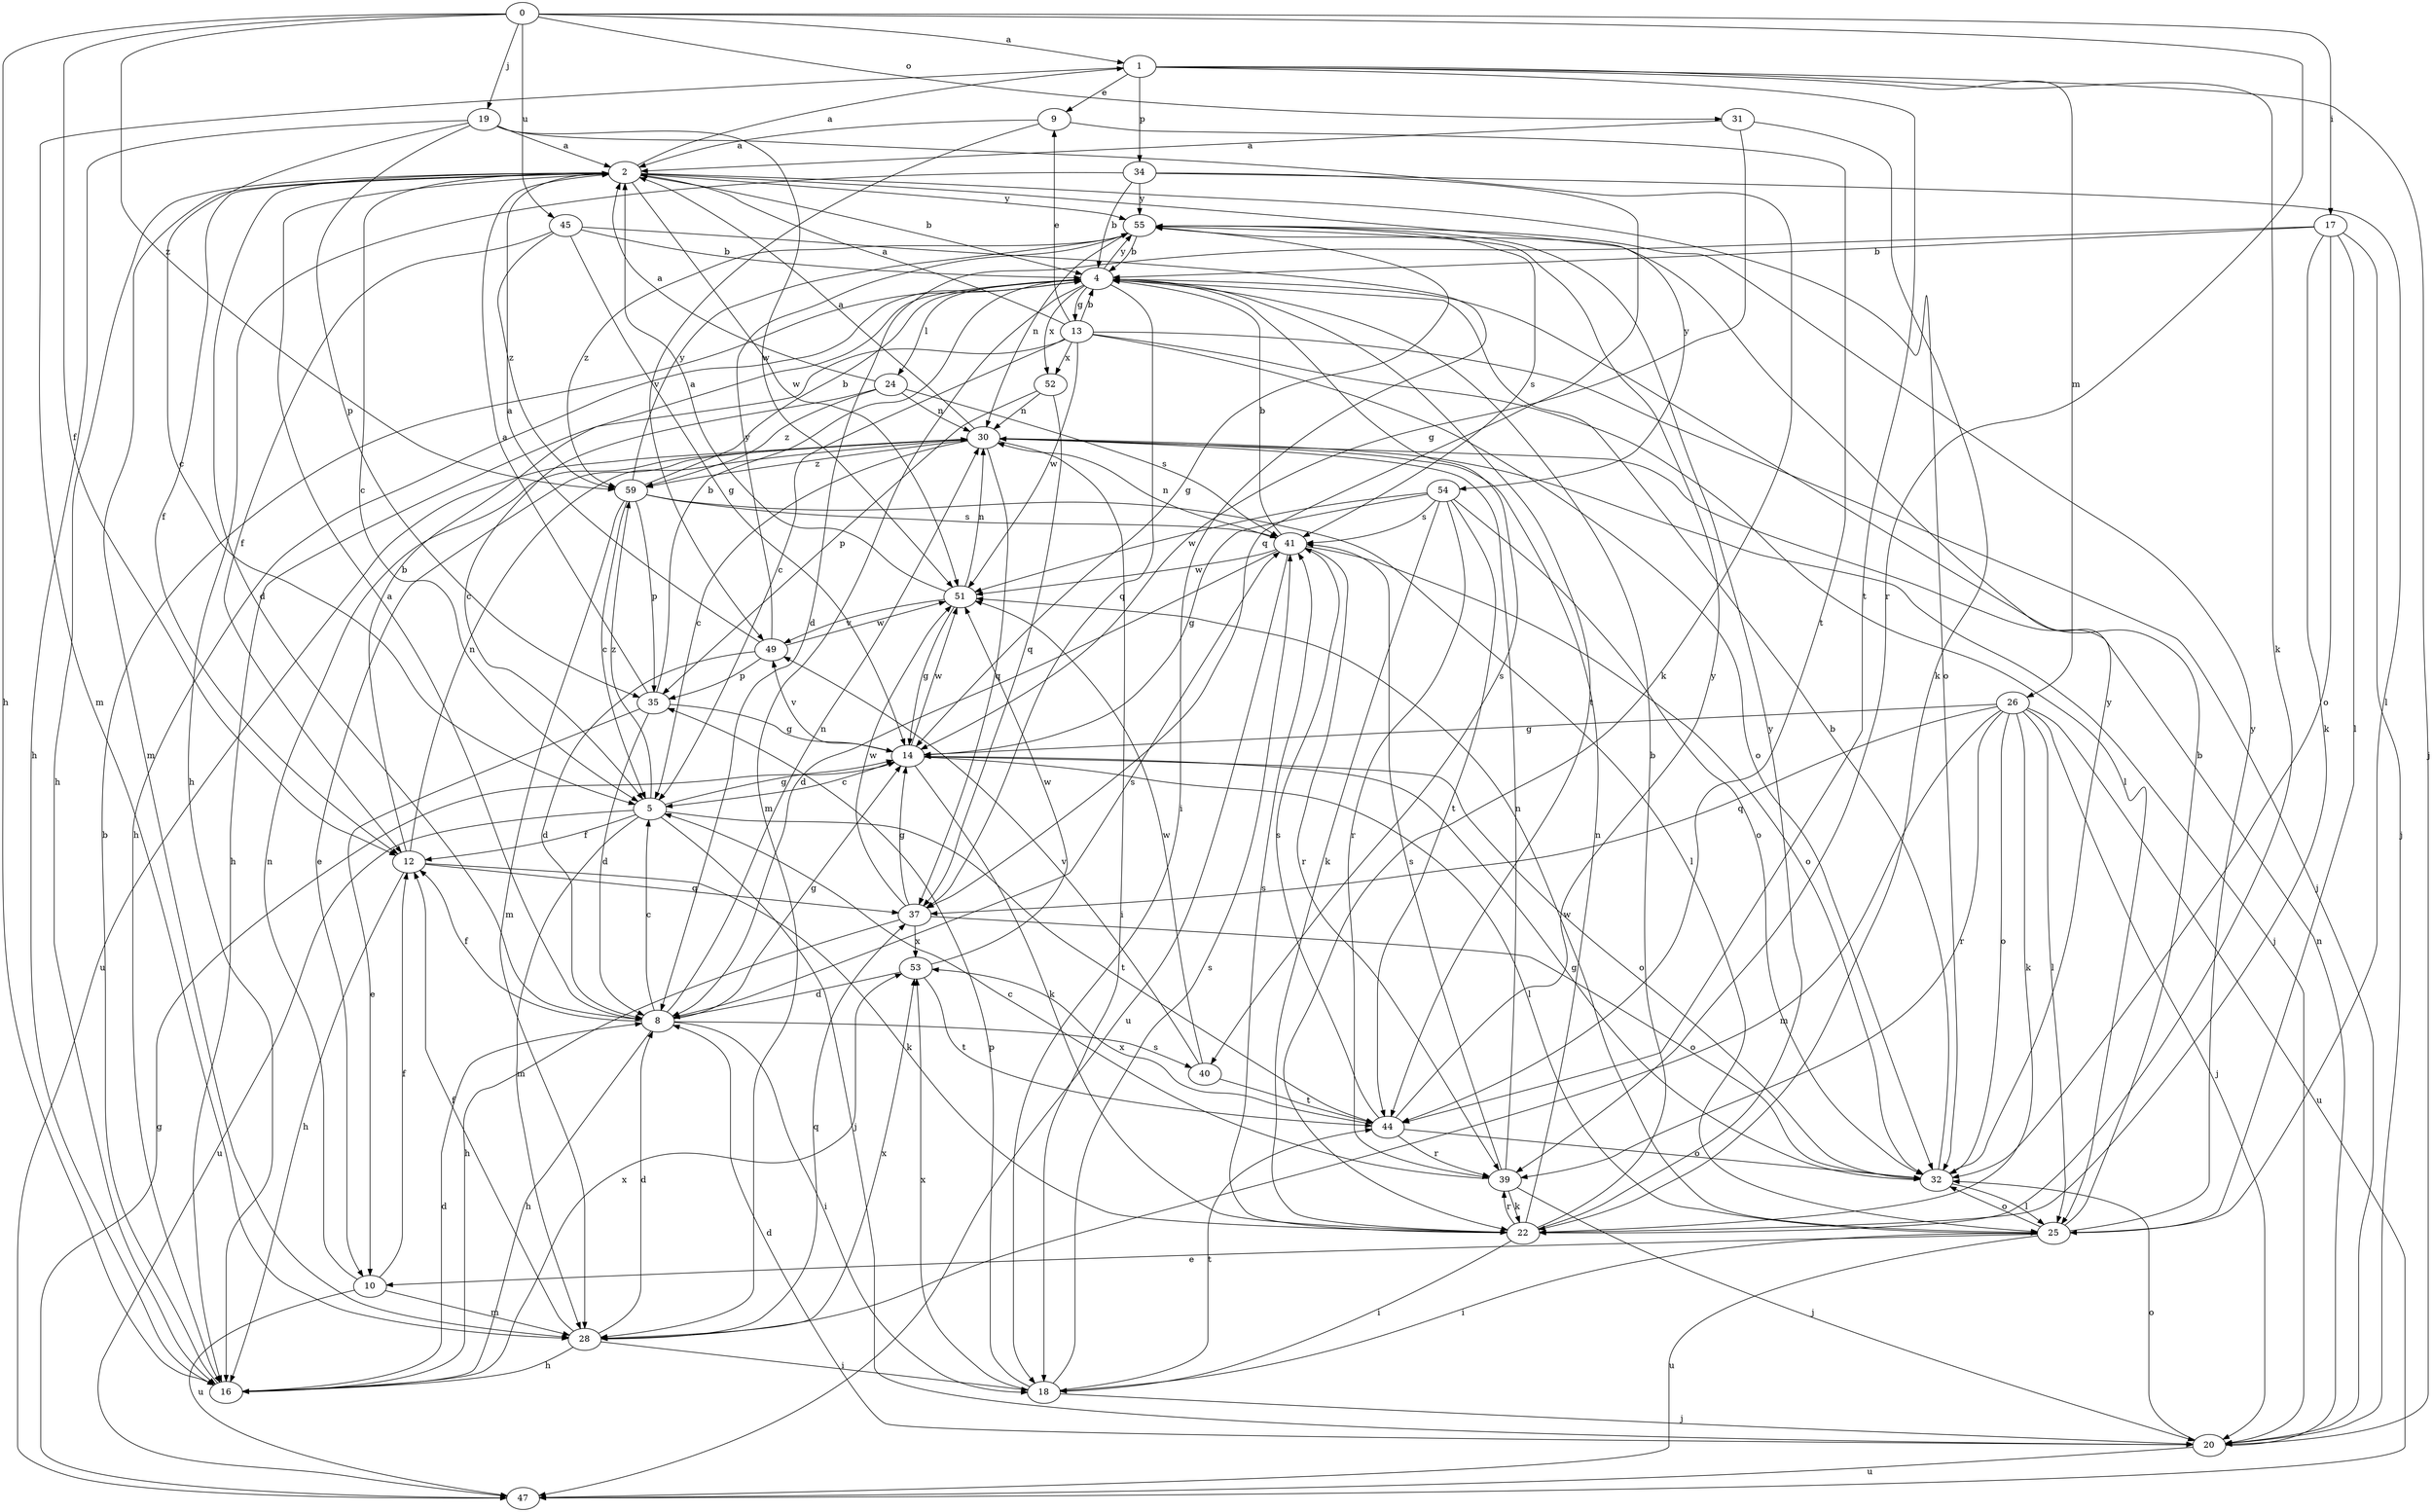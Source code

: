 strict digraph  {
0;
1;
2;
4;
5;
8;
9;
10;
12;
13;
14;
16;
17;
18;
19;
20;
22;
24;
25;
26;
28;
30;
31;
32;
34;
35;
37;
39;
40;
41;
44;
45;
47;
49;
51;
52;
53;
54;
55;
59;
0 -> 1  [label=a];
0 -> 12  [label=f];
0 -> 16  [label=h];
0 -> 17  [label=i];
0 -> 19  [label=j];
0 -> 31  [label=o];
0 -> 39  [label=r];
0 -> 45  [label=u];
0 -> 59  [label=z];
1 -> 9  [label=e];
1 -> 20  [label=j];
1 -> 22  [label=k];
1 -> 26  [label=m];
1 -> 28  [label=m];
1 -> 34  [label=p];
1 -> 44  [label=t];
2 -> 1  [label=a];
2 -> 4  [label=b];
2 -> 5  [label=c];
2 -> 8  [label=d];
2 -> 12  [label=f];
2 -> 16  [label=h];
2 -> 28  [label=m];
2 -> 32  [label=o];
2 -> 51  [label=w];
2 -> 54  [label=y];
2 -> 55  [label=y];
4 -> 13  [label=g];
4 -> 16  [label=h];
4 -> 24  [label=l];
4 -> 28  [label=m];
4 -> 37  [label=q];
4 -> 40  [label=s];
4 -> 44  [label=t];
4 -> 52  [label=x];
4 -> 55  [label=y];
5 -> 12  [label=f];
5 -> 14  [label=g];
5 -> 20  [label=j];
5 -> 28  [label=m];
5 -> 44  [label=t];
5 -> 47  [label=u];
5 -> 59  [label=z];
8 -> 2  [label=a];
8 -> 5  [label=c];
8 -> 12  [label=f];
8 -> 14  [label=g];
8 -> 16  [label=h];
8 -> 18  [label=i];
8 -> 30  [label=n];
8 -> 40  [label=s];
8 -> 41  [label=s];
9 -> 2  [label=a];
9 -> 44  [label=t];
9 -> 49  [label=v];
10 -> 12  [label=f];
10 -> 28  [label=m];
10 -> 30  [label=n];
10 -> 47  [label=u];
12 -> 4  [label=b];
12 -> 16  [label=h];
12 -> 22  [label=k];
12 -> 30  [label=n];
12 -> 37  [label=q];
13 -> 2  [label=a];
13 -> 4  [label=b];
13 -> 5  [label=c];
13 -> 9  [label=e];
13 -> 16  [label=h];
13 -> 20  [label=j];
13 -> 25  [label=l];
13 -> 32  [label=o];
13 -> 51  [label=w];
13 -> 52  [label=x];
14 -> 5  [label=c];
14 -> 22  [label=k];
14 -> 25  [label=l];
14 -> 32  [label=o];
14 -> 49  [label=v];
14 -> 51  [label=w];
16 -> 4  [label=b];
16 -> 8  [label=d];
16 -> 53  [label=x];
17 -> 4  [label=b];
17 -> 8  [label=d];
17 -> 20  [label=j];
17 -> 22  [label=k];
17 -> 25  [label=l];
17 -> 32  [label=o];
18 -> 20  [label=j];
18 -> 35  [label=p];
18 -> 41  [label=s];
18 -> 44  [label=t];
18 -> 53  [label=x];
19 -> 2  [label=a];
19 -> 5  [label=c];
19 -> 16  [label=h];
19 -> 22  [label=k];
19 -> 35  [label=p];
19 -> 51  [label=w];
20 -> 8  [label=d];
20 -> 30  [label=n];
20 -> 32  [label=o];
20 -> 47  [label=u];
22 -> 4  [label=b];
22 -> 18  [label=i];
22 -> 30  [label=n];
22 -> 39  [label=r];
22 -> 41  [label=s];
22 -> 55  [label=y];
24 -> 2  [label=a];
24 -> 5  [label=c];
24 -> 30  [label=n];
24 -> 41  [label=s];
24 -> 59  [label=z];
25 -> 4  [label=b];
25 -> 10  [label=e];
25 -> 18  [label=i];
25 -> 32  [label=o];
25 -> 47  [label=u];
25 -> 51  [label=w];
25 -> 55  [label=y];
26 -> 14  [label=g];
26 -> 20  [label=j];
26 -> 22  [label=k];
26 -> 25  [label=l];
26 -> 28  [label=m];
26 -> 32  [label=o];
26 -> 37  [label=q];
26 -> 39  [label=r];
26 -> 47  [label=u];
28 -> 8  [label=d];
28 -> 12  [label=f];
28 -> 16  [label=h];
28 -> 18  [label=i];
28 -> 37  [label=q];
28 -> 53  [label=x];
30 -> 2  [label=a];
30 -> 5  [label=c];
30 -> 10  [label=e];
30 -> 18  [label=i];
30 -> 20  [label=j];
30 -> 37  [label=q];
30 -> 47  [label=u];
30 -> 59  [label=z];
31 -> 2  [label=a];
31 -> 14  [label=g];
31 -> 22  [label=k];
32 -> 4  [label=b];
32 -> 14  [label=g];
32 -> 25  [label=l];
32 -> 55  [label=y];
34 -> 4  [label=b];
34 -> 16  [label=h];
34 -> 25  [label=l];
34 -> 37  [label=q];
34 -> 55  [label=y];
35 -> 2  [label=a];
35 -> 4  [label=b];
35 -> 8  [label=d];
35 -> 10  [label=e];
35 -> 14  [label=g];
37 -> 14  [label=g];
37 -> 16  [label=h];
37 -> 32  [label=o];
37 -> 51  [label=w];
37 -> 53  [label=x];
39 -> 5  [label=c];
39 -> 20  [label=j];
39 -> 22  [label=k];
39 -> 30  [label=n];
39 -> 41  [label=s];
40 -> 44  [label=t];
40 -> 49  [label=v];
40 -> 51  [label=w];
41 -> 4  [label=b];
41 -> 8  [label=d];
41 -> 30  [label=n];
41 -> 32  [label=o];
41 -> 39  [label=r];
41 -> 47  [label=u];
41 -> 51  [label=w];
44 -> 32  [label=o];
44 -> 39  [label=r];
44 -> 41  [label=s];
44 -> 53  [label=x];
44 -> 55  [label=y];
45 -> 4  [label=b];
45 -> 12  [label=f];
45 -> 14  [label=g];
45 -> 18  [label=i];
45 -> 59  [label=z];
47 -> 14  [label=g];
49 -> 2  [label=a];
49 -> 8  [label=d];
49 -> 35  [label=p];
49 -> 51  [label=w];
49 -> 55  [label=y];
51 -> 2  [label=a];
51 -> 14  [label=g];
51 -> 30  [label=n];
51 -> 49  [label=v];
52 -> 30  [label=n];
52 -> 35  [label=p];
52 -> 37  [label=q];
53 -> 8  [label=d];
53 -> 44  [label=t];
53 -> 51  [label=w];
54 -> 14  [label=g];
54 -> 22  [label=k];
54 -> 32  [label=o];
54 -> 39  [label=r];
54 -> 41  [label=s];
54 -> 44  [label=t];
54 -> 51  [label=w];
55 -> 4  [label=b];
55 -> 14  [label=g];
55 -> 30  [label=n];
55 -> 41  [label=s];
55 -> 59  [label=z];
59 -> 4  [label=b];
59 -> 5  [label=c];
59 -> 25  [label=l];
59 -> 28  [label=m];
59 -> 35  [label=p];
59 -> 41  [label=s];
59 -> 55  [label=y];
}
